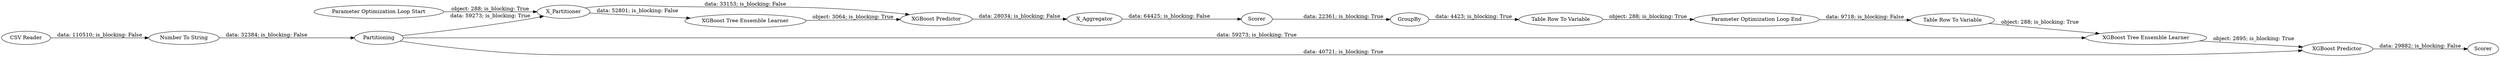 digraph {
	"1196950684368884711_154" [label="XGBoost Predictor"]
	"1196950684368884711_150" [label="Parameter Optimization Loop End"]
	"1196950684368884711_158" [label="XGBoost Tree Ensemble Learner"]
	"1196950684368884711_146" [label=Scorer]
	"1196950684368884711_156" [label=X_Partitioner]
	"1196950684368884711_152" [label="Table Row To Variable"]
	"1196950684368884711_4" [label=Partitioning]
	"1196950684368884711_157" [label=X_Aggregator]
	"1196950684368884711_147" [label=GroupBy]
	"1196950684368884711_3" [label="Number To String"]
	"1196950684368884711_1" [label="CSV Reader"]
	"1196950684368884711_153" [label="XGBoost Tree Ensemble Learner"]
	"1196950684368884711_155" [label=Scorer]
	"1196950684368884711_6" [label="XGBoost Predictor"]
	"1196950684368884711_151" [label="Table Row To Variable"]
	"1196950684368884711_159" [label="Parameter Optimization Loop Start"]
	"1196950684368884711_6" -> "1196950684368884711_157" [label="data: 28034; is_blocking: False"]
	"1196950684368884711_4" -> "1196950684368884711_154" [label="data: 40721; is_blocking: True"]
	"1196950684368884711_153" -> "1196950684368884711_154" [label="object: 2895; is_blocking: True"]
	"1196950684368884711_159" -> "1196950684368884711_156" [label="object: 288; is_blocking: True"]
	"1196950684368884711_157" -> "1196950684368884711_146" [label="data: 64425; is_blocking: False"]
	"1196950684368884711_156" -> "1196950684368884711_158" [label="data: 52801; is_blocking: False"]
	"1196950684368884711_158" -> "1196950684368884711_6" [label="object: 3064; is_blocking: True"]
	"1196950684368884711_147" -> "1196950684368884711_151" [label="data: 4423; is_blocking: True"]
	"1196950684368884711_1" -> "1196950684368884711_3" [label="data: 110510; is_blocking: False"]
	"1196950684368884711_4" -> "1196950684368884711_153" [label="data: 59273; is_blocking: True"]
	"1196950684368884711_4" -> "1196950684368884711_156" [label="data: 59273; is_blocking: True"]
	"1196950684368884711_146" -> "1196950684368884711_147" [label="data: 22361; is_blocking: True"]
	"1196950684368884711_156" -> "1196950684368884711_6" [label="data: 33153; is_blocking: False"]
	"1196950684368884711_151" -> "1196950684368884711_150" [label="object: 288; is_blocking: True"]
	"1196950684368884711_3" -> "1196950684368884711_4" [label="data: 32384; is_blocking: False"]
	"1196950684368884711_154" -> "1196950684368884711_155" [label="data: 29882; is_blocking: False"]
	"1196950684368884711_152" -> "1196950684368884711_153" [label="object: 288; is_blocking: True"]
	"1196950684368884711_150" -> "1196950684368884711_152" [label="data: 9718; is_blocking: False"]
	rankdir=LR
}
